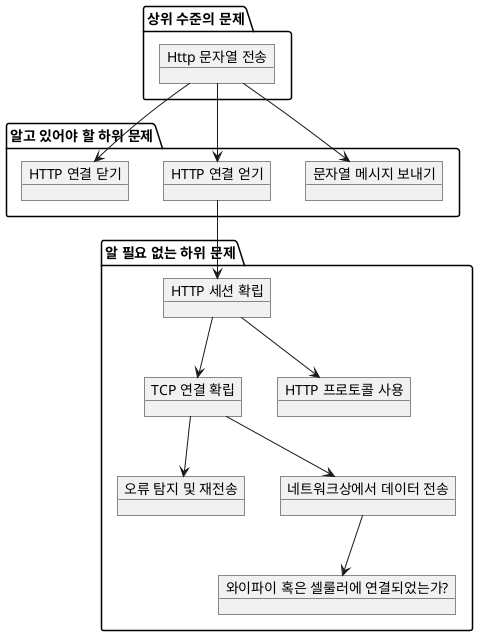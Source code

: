 @startuml


package "상위 수준의 문제" {
object "Http 문자열 전송" as http
}
package "알고 있어야 할 하위 문제" {
object "문자열 메시지 보내기" as send
object "HTTP 연결 얻기" as connection
object "HTTP 연결 닫기" as close
}
package "알 필요 없는 하위 문제" {
object "HTTP 세션 확립" as session
object "TCP 연결 확립" as tcp
object "HTTP 프로토콜 사용" as protocol
object "오류 탐지 및 재전송" as error
object "네트워크상에서 데이터 전송" as network
object "와이파이 혹은 셀룰러에 연결되었는가?" as wifi
}

http -down-> send
http -down-> connection
http -down-> close
connection -down-> session
session -down-> tcp
session -down-> protocol
tcp -down-> error
tcp -down-> network
network -down-> wifi

@enduml